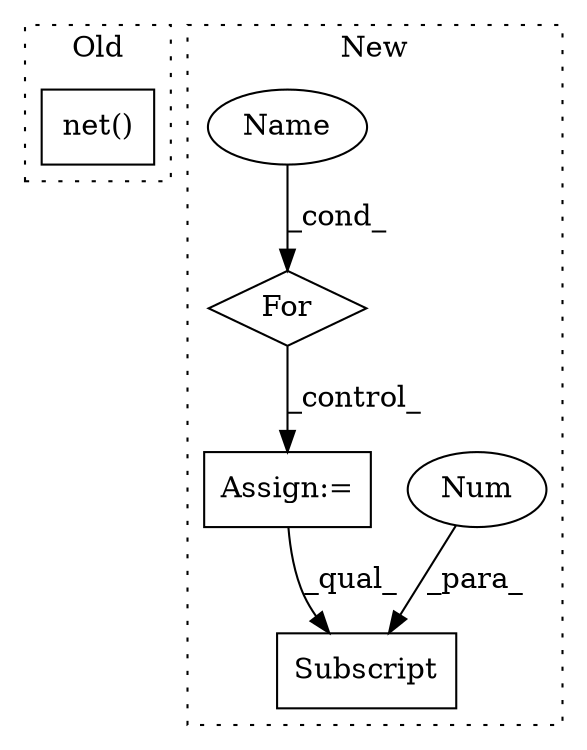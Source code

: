 digraph G {
subgraph cluster0 {
1 [label="net()" a="75" s="827,837" l="9,1" shape="box"];
label = "Old";
style="dotted";
}
subgraph cluster1 {
2 [label="Subscript" a="63" s="989,0" l="12,0" shape="box"];
3 [label="Num" a="76" s="999" l="1" shape="ellipse"];
4 [label="Assign:=" a="68" s="959" l="3" shape="box"];
5 [label="For" a="107" s="923,942" l="4,14" shape="diamond"];
6 [label="Name" a="87" s="927" l="3" shape="ellipse"];
label = "New";
style="dotted";
}
3 -> 2 [label="_para_"];
4 -> 2 [label="_qual_"];
5 -> 4 [label="_control_"];
6 -> 5 [label="_cond_"];
}